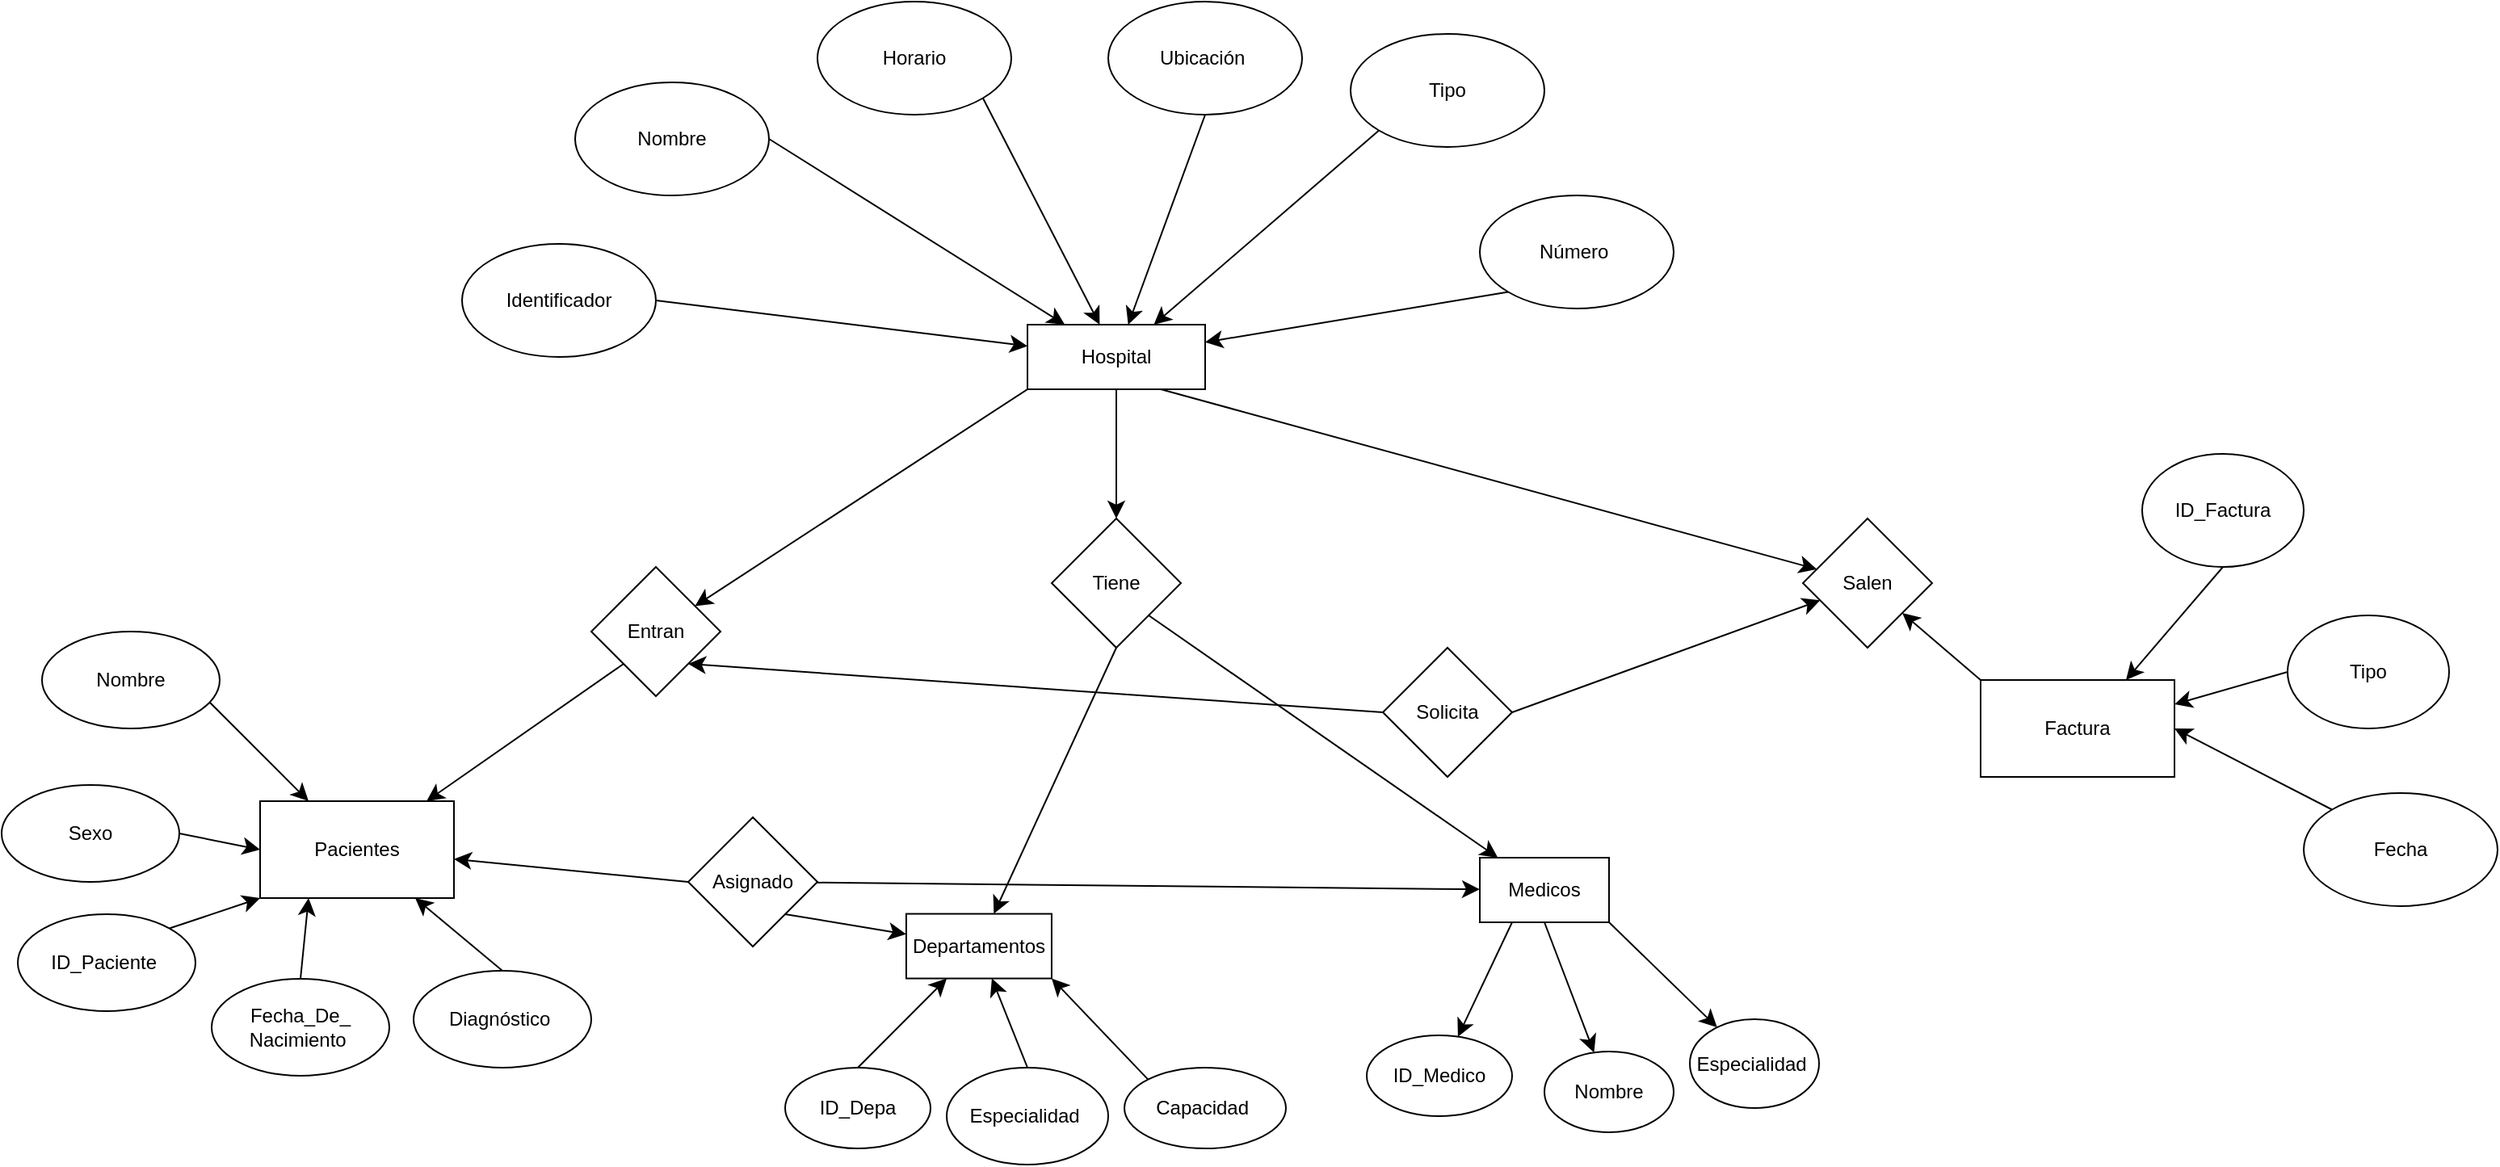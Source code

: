 <mxfile version="24.2.3" type="device">
  <diagram name="Página-1" id="kCpxWmUBt58NYkxmZNEM">
    <mxGraphModel dx="1926" dy="794" grid="1" gridSize="10" guides="1" tooltips="1" connect="1" arrows="1" fold="1" page="0" pageScale="1" pageWidth="827" pageHeight="1169" math="0" shadow="0">
      <root>
        <mxCell id="0" />
        <mxCell id="1" parent="0" />
        <mxCell id="Oe1nbQkzNArArskEWICz-32" style="edgeStyle=none;curved=1;rounded=0;orthogonalLoop=1;jettySize=auto;html=1;exitX=0;exitY=1;exitDx=0;exitDy=0;fontSize=12;startSize=8;endSize=8;" edge="1" parent="1" source="Oe1nbQkzNArArskEWICz-1" target="Oe1nbQkzNArArskEWICz-8">
          <mxGeometry relative="1" as="geometry" />
        </mxCell>
        <mxCell id="Oe1nbQkzNArArskEWICz-33" style="edgeStyle=none;curved=1;rounded=0;orthogonalLoop=1;jettySize=auto;html=1;exitX=0.5;exitY=1;exitDx=0;exitDy=0;fontSize=12;startSize=8;endSize=8;" edge="1" parent="1" source="Oe1nbQkzNArArskEWICz-1" target="Oe1nbQkzNArArskEWICz-10">
          <mxGeometry relative="1" as="geometry" />
        </mxCell>
        <mxCell id="Oe1nbQkzNArArskEWICz-34" style="edgeStyle=none;curved=1;rounded=0;orthogonalLoop=1;jettySize=auto;html=1;exitX=0.75;exitY=1;exitDx=0;exitDy=0;fontSize=12;startSize=8;endSize=8;" edge="1" parent="1" source="Oe1nbQkzNArArskEWICz-1" target="Oe1nbQkzNArArskEWICz-11">
          <mxGeometry relative="1" as="geometry" />
        </mxCell>
        <mxCell id="Oe1nbQkzNArArskEWICz-1" value="Hospital" style="rounded=0;whiteSpace=wrap;html=1;" vertex="1" parent="1">
          <mxGeometry x="340" y="260" width="110" height="40" as="geometry" />
        </mxCell>
        <mxCell id="Oe1nbQkzNArArskEWICz-27" style="edgeStyle=none;curved=1;rounded=0;orthogonalLoop=1;jettySize=auto;html=1;exitX=1;exitY=0.5;exitDx=0;exitDy=0;fontSize=12;startSize=8;endSize=8;" edge="1" parent="1" source="Oe1nbQkzNArArskEWICz-2" target="Oe1nbQkzNArArskEWICz-1">
          <mxGeometry relative="1" as="geometry" />
        </mxCell>
        <mxCell id="Oe1nbQkzNArArskEWICz-2" value="Nombre" style="ellipse;whiteSpace=wrap;html=1;" vertex="1" parent="1">
          <mxGeometry x="60" y="110" width="120" height="70" as="geometry" />
        </mxCell>
        <mxCell id="Oe1nbQkzNArArskEWICz-30" style="edgeStyle=none;curved=1;rounded=0;orthogonalLoop=1;jettySize=auto;html=1;exitX=0;exitY=1;exitDx=0;exitDy=0;fontSize=12;startSize=8;endSize=8;" edge="1" parent="1" source="Oe1nbQkzNArArskEWICz-3" target="Oe1nbQkzNArArskEWICz-1">
          <mxGeometry relative="1" as="geometry" />
        </mxCell>
        <mxCell id="Oe1nbQkzNArArskEWICz-3" value="Tipo" style="ellipse;whiteSpace=wrap;html=1;" vertex="1" parent="1">
          <mxGeometry x="540" y="80" width="120" height="70" as="geometry" />
        </mxCell>
        <mxCell id="Oe1nbQkzNArArskEWICz-29" style="edgeStyle=none;curved=1;rounded=0;orthogonalLoop=1;jettySize=auto;html=1;exitX=0.5;exitY=1;exitDx=0;exitDy=0;fontSize=12;startSize=8;endSize=8;" edge="1" parent="1" source="Oe1nbQkzNArArskEWICz-4" target="Oe1nbQkzNArArskEWICz-1">
          <mxGeometry relative="1" as="geometry" />
        </mxCell>
        <mxCell id="Oe1nbQkzNArArskEWICz-4" value="Ubicación&amp;nbsp;" style="ellipse;whiteSpace=wrap;html=1;" vertex="1" parent="1">
          <mxGeometry x="390" y="60" width="120" height="70" as="geometry" />
        </mxCell>
        <mxCell id="Oe1nbQkzNArArskEWICz-28" style="edgeStyle=none;curved=1;rounded=0;orthogonalLoop=1;jettySize=auto;html=1;exitX=1;exitY=1;exitDx=0;exitDy=0;fontSize=12;startSize=8;endSize=8;" edge="1" parent="1" source="Oe1nbQkzNArArskEWICz-5" target="Oe1nbQkzNArArskEWICz-1">
          <mxGeometry relative="1" as="geometry" />
        </mxCell>
        <mxCell id="Oe1nbQkzNArArskEWICz-5" value="Horario" style="ellipse;whiteSpace=wrap;html=1;" vertex="1" parent="1">
          <mxGeometry x="210" y="60" width="120" height="70" as="geometry" />
        </mxCell>
        <mxCell id="Oe1nbQkzNArArskEWICz-31" style="edgeStyle=none;curved=1;rounded=0;orthogonalLoop=1;jettySize=auto;html=1;exitX=0;exitY=1;exitDx=0;exitDy=0;fontSize=12;startSize=8;endSize=8;" edge="1" parent="1" source="Oe1nbQkzNArArskEWICz-6" target="Oe1nbQkzNArArskEWICz-1">
          <mxGeometry relative="1" as="geometry" />
        </mxCell>
        <mxCell id="Oe1nbQkzNArArskEWICz-6" value="Número&amp;nbsp;" style="ellipse;whiteSpace=wrap;html=1;" vertex="1" parent="1">
          <mxGeometry x="620" y="180" width="120" height="70" as="geometry" />
        </mxCell>
        <mxCell id="Oe1nbQkzNArArskEWICz-26" style="edgeStyle=none;curved=1;rounded=0;orthogonalLoop=1;jettySize=auto;html=1;exitX=1;exitY=0.5;exitDx=0;exitDy=0;fontSize=12;startSize=8;endSize=8;" edge="1" parent="1" source="Oe1nbQkzNArArskEWICz-7" target="Oe1nbQkzNArArskEWICz-1">
          <mxGeometry relative="1" as="geometry" />
        </mxCell>
        <mxCell id="Oe1nbQkzNArArskEWICz-7" value="Identificador" style="ellipse;whiteSpace=wrap;html=1;" vertex="1" parent="1">
          <mxGeometry x="-10" y="210" width="120" height="70" as="geometry" />
        </mxCell>
        <mxCell id="Oe1nbQkzNArArskEWICz-35" style="edgeStyle=none;curved=1;rounded=0;orthogonalLoop=1;jettySize=auto;html=1;exitX=0;exitY=1;exitDx=0;exitDy=0;fontSize=12;startSize=8;endSize=8;" edge="1" parent="1" source="Oe1nbQkzNArArskEWICz-8" target="Oe1nbQkzNArArskEWICz-12">
          <mxGeometry relative="1" as="geometry" />
        </mxCell>
        <mxCell id="Oe1nbQkzNArArskEWICz-8" value="Entran" style="rhombus;whiteSpace=wrap;html=1;" vertex="1" parent="1">
          <mxGeometry x="70" y="410" width="80" height="80" as="geometry" />
        </mxCell>
        <mxCell id="Oe1nbQkzNArArskEWICz-61" style="edgeStyle=none;curved=1;rounded=0;orthogonalLoop=1;jettySize=auto;html=1;exitX=0.25;exitY=1;exitDx=0;exitDy=0;fontSize=12;startSize=8;endSize=8;" edge="1" parent="1" source="Oe1nbQkzNArArskEWICz-9" target="Oe1nbQkzNArArskEWICz-48">
          <mxGeometry relative="1" as="geometry" />
        </mxCell>
        <mxCell id="Oe1nbQkzNArArskEWICz-62" style="edgeStyle=none;curved=1;rounded=0;orthogonalLoop=1;jettySize=auto;html=1;exitX=0.5;exitY=1;exitDx=0;exitDy=0;fontSize=12;startSize=8;endSize=8;" edge="1" parent="1" source="Oe1nbQkzNArArskEWICz-9" target="Oe1nbQkzNArArskEWICz-51">
          <mxGeometry relative="1" as="geometry" />
        </mxCell>
        <mxCell id="Oe1nbQkzNArArskEWICz-63" style="edgeStyle=none;curved=1;rounded=0;orthogonalLoop=1;jettySize=auto;html=1;exitX=1;exitY=1;exitDx=0;exitDy=0;fontSize=12;startSize=8;endSize=8;" edge="1" parent="1" source="Oe1nbQkzNArArskEWICz-9" target="Oe1nbQkzNArArskEWICz-50">
          <mxGeometry relative="1" as="geometry" />
        </mxCell>
        <mxCell id="Oe1nbQkzNArArskEWICz-9" value="Medicos" style="rounded=0;whiteSpace=wrap;html=1;" vertex="1" parent="1">
          <mxGeometry x="620" y="590" width="80" height="40" as="geometry" />
        </mxCell>
        <mxCell id="Oe1nbQkzNArArskEWICz-64" style="edgeStyle=none;curved=1;rounded=0;orthogonalLoop=1;jettySize=auto;html=1;exitX=0.5;exitY=1;exitDx=0;exitDy=0;fontSize=12;startSize=8;endSize=8;" edge="1" parent="1" source="Oe1nbQkzNArArskEWICz-10" target="Oe1nbQkzNArArskEWICz-13">
          <mxGeometry relative="1" as="geometry" />
        </mxCell>
        <mxCell id="Oe1nbQkzNArArskEWICz-65" style="edgeStyle=none;curved=1;rounded=0;orthogonalLoop=1;jettySize=auto;html=1;exitX=1;exitY=1;exitDx=0;exitDy=0;fontSize=12;startSize=8;endSize=8;" edge="1" parent="1" source="Oe1nbQkzNArArskEWICz-10" target="Oe1nbQkzNArArskEWICz-9">
          <mxGeometry relative="1" as="geometry" />
        </mxCell>
        <mxCell id="Oe1nbQkzNArArskEWICz-10" value="Tiene" style="rhombus;whiteSpace=wrap;html=1;" vertex="1" parent="1">
          <mxGeometry x="355" y="380" width="80" height="80" as="geometry" />
        </mxCell>
        <mxCell id="Oe1nbQkzNArArskEWICz-11" value="Salen" style="rhombus;whiteSpace=wrap;html=1;" vertex="1" parent="1">
          <mxGeometry x="820" y="380" width="80" height="80" as="geometry" />
        </mxCell>
        <mxCell id="Oe1nbQkzNArArskEWICz-12" value="Pacientes" style="rounded=0;whiteSpace=wrap;html=1;" vertex="1" parent="1">
          <mxGeometry x="-135" y="555" width="120" height="60" as="geometry" />
        </mxCell>
        <mxCell id="Oe1nbQkzNArArskEWICz-13" value="Departamentos" style="rounded=0;whiteSpace=wrap;html=1;" vertex="1" parent="1">
          <mxGeometry x="264.97" y="624.77" width="90" height="40" as="geometry" />
        </mxCell>
        <mxCell id="Oe1nbQkzNArArskEWICz-76" style="edgeStyle=none;curved=1;rounded=0;orthogonalLoop=1;jettySize=auto;html=1;exitX=0;exitY=0;exitDx=0;exitDy=0;fontSize=12;startSize=8;endSize=8;" edge="1" parent="1" source="Oe1nbQkzNArArskEWICz-14" target="Oe1nbQkzNArArskEWICz-11">
          <mxGeometry relative="1" as="geometry" />
        </mxCell>
        <mxCell id="Oe1nbQkzNArArskEWICz-14" value="Factura" style="rounded=0;whiteSpace=wrap;html=1;" vertex="1" parent="1">
          <mxGeometry x="930" y="480" width="120" height="60" as="geometry" />
        </mxCell>
        <mxCell id="Oe1nbQkzNArArskEWICz-23" style="edgeStyle=none;curved=1;rounded=0;orthogonalLoop=1;jettySize=auto;html=1;exitX=1;exitY=0;exitDx=0;exitDy=0;entryX=0;entryY=1;entryDx=0;entryDy=0;fontSize=12;startSize=8;endSize=8;" edge="1" parent="1" source="Oe1nbQkzNArArskEWICz-16" target="Oe1nbQkzNArArskEWICz-12">
          <mxGeometry relative="1" as="geometry" />
        </mxCell>
        <mxCell id="Oe1nbQkzNArArskEWICz-16" value="ID_Paciente&amp;nbsp;" style="ellipse;whiteSpace=wrap;html=1;" vertex="1" parent="1">
          <mxGeometry x="-285" y="625" width="110" height="60" as="geometry" />
        </mxCell>
        <mxCell id="Oe1nbQkzNArArskEWICz-24" style="edgeStyle=none;curved=1;rounded=0;orthogonalLoop=1;jettySize=auto;html=1;exitX=0.5;exitY=0;exitDx=0;exitDy=0;entryX=0.25;entryY=1;entryDx=0;entryDy=0;fontSize=12;startSize=8;endSize=8;" edge="1" parent="1" source="Oe1nbQkzNArArskEWICz-17" target="Oe1nbQkzNArArskEWICz-12">
          <mxGeometry relative="1" as="geometry" />
        </mxCell>
        <mxCell id="Oe1nbQkzNArArskEWICz-17" value="Fecha_De_&lt;div&gt;Nacimiento&amp;nbsp;&lt;/div&gt;" style="ellipse;whiteSpace=wrap;html=1;" vertex="1" parent="1">
          <mxGeometry x="-165" y="665" width="110" height="60" as="geometry" />
        </mxCell>
        <mxCell id="Oe1nbQkzNArArskEWICz-22" style="edgeStyle=none;curved=1;rounded=0;orthogonalLoop=1;jettySize=auto;html=1;exitX=1;exitY=0.5;exitDx=0;exitDy=0;entryX=0;entryY=0.5;entryDx=0;entryDy=0;fontSize=12;startSize=8;endSize=8;" edge="1" parent="1" source="Oe1nbQkzNArArskEWICz-18" target="Oe1nbQkzNArArskEWICz-12">
          <mxGeometry relative="1" as="geometry" />
        </mxCell>
        <mxCell id="Oe1nbQkzNArArskEWICz-18" value="Sexo" style="ellipse;whiteSpace=wrap;html=1;" vertex="1" parent="1">
          <mxGeometry x="-295" y="545" width="110" height="60" as="geometry" />
        </mxCell>
        <mxCell id="Oe1nbQkzNArArskEWICz-21" style="edgeStyle=none;curved=1;rounded=0;orthogonalLoop=1;jettySize=auto;html=1;exitX=1;exitY=0.5;exitDx=0;exitDy=0;fontSize=12;startSize=8;endSize=8;" edge="1" parent="1" target="Oe1nbQkzNArArskEWICz-12">
          <mxGeometry relative="1" as="geometry">
            <mxPoint x="-175" y="485" as="sourcePoint" />
          </mxGeometry>
        </mxCell>
        <mxCell id="Oe1nbQkzNArArskEWICz-19" value="Nombre" style="ellipse;whiteSpace=wrap;html=1;" vertex="1" parent="1">
          <mxGeometry x="-270" y="450" width="110" height="60" as="geometry" />
        </mxCell>
        <mxCell id="Oe1nbQkzNArArskEWICz-66" style="edgeStyle=none;curved=1;rounded=0;orthogonalLoop=1;jettySize=auto;html=1;exitX=0.5;exitY=0;exitDx=0;exitDy=0;fontSize=12;startSize=8;endSize=8;" edge="1" parent="1" source="Oe1nbQkzNArArskEWICz-20" target="Oe1nbQkzNArArskEWICz-12">
          <mxGeometry relative="1" as="geometry" />
        </mxCell>
        <mxCell id="Oe1nbQkzNArArskEWICz-20" value="Diagnóstico&amp;nbsp;" style="ellipse;whiteSpace=wrap;html=1;" vertex="1" parent="1">
          <mxGeometry x="-40" y="660" width="110" height="60" as="geometry" />
        </mxCell>
        <mxCell id="Oe1nbQkzNArArskEWICz-38" style="edgeStyle=none;curved=1;rounded=0;orthogonalLoop=1;jettySize=auto;html=1;exitX=0;exitY=0.5;exitDx=0;exitDy=0;fontSize=12;startSize=8;endSize=8;" edge="1" parent="1" source="Oe1nbQkzNArArskEWICz-37" target="Oe1nbQkzNArArskEWICz-12">
          <mxGeometry relative="1" as="geometry" />
        </mxCell>
        <mxCell id="Oe1nbQkzNArArskEWICz-39" value="" style="edgeStyle=none;curved=1;rounded=0;orthogonalLoop=1;jettySize=auto;html=1;fontSize=12;startSize=8;endSize=8;" edge="1" parent="1" source="Oe1nbQkzNArArskEWICz-37" target="Oe1nbQkzNArArskEWICz-9">
          <mxGeometry relative="1" as="geometry" />
        </mxCell>
        <mxCell id="Oe1nbQkzNArArskEWICz-40" style="edgeStyle=none;curved=1;rounded=0;orthogonalLoop=1;jettySize=auto;html=1;exitX=1;exitY=1;exitDx=0;exitDy=0;fontSize=12;startSize=8;endSize=8;" edge="1" parent="1" source="Oe1nbQkzNArArskEWICz-37" target="Oe1nbQkzNArArskEWICz-13">
          <mxGeometry relative="1" as="geometry" />
        </mxCell>
        <mxCell id="Oe1nbQkzNArArskEWICz-37" value="Asignado" style="rhombus;whiteSpace=wrap;html=1;" vertex="1" parent="1">
          <mxGeometry x="130" y="565" width="80" height="80" as="geometry" />
        </mxCell>
        <mxCell id="Oe1nbQkzNArArskEWICz-69" style="edgeStyle=none;curved=1;rounded=0;orthogonalLoop=1;jettySize=auto;html=1;exitX=0.5;exitY=0;exitDx=0;exitDy=0;fontSize=12;startSize=8;endSize=8;" edge="1" parent="1" source="Oe1nbQkzNArArskEWICz-44" target="Oe1nbQkzNArArskEWICz-13">
          <mxGeometry relative="1" as="geometry" />
        </mxCell>
        <mxCell id="Oe1nbQkzNArArskEWICz-44" value="ID_Depa" style="ellipse;whiteSpace=wrap;html=1;" vertex="1" parent="1">
          <mxGeometry x="190" y="720" width="90" height="50" as="geometry" />
        </mxCell>
        <mxCell id="Oe1nbQkzNArArskEWICz-75" style="edgeStyle=none;curved=1;rounded=0;orthogonalLoop=1;jettySize=auto;html=1;exitX=0;exitY=0.5;exitDx=0;exitDy=0;entryX=1;entryY=0.25;entryDx=0;entryDy=0;fontSize=12;startSize=8;endSize=8;" edge="1" parent="1" source="Oe1nbQkzNArArskEWICz-45" target="Oe1nbQkzNArArskEWICz-14">
          <mxGeometry relative="1" as="geometry" />
        </mxCell>
        <mxCell id="Oe1nbQkzNArArskEWICz-45" value="Tipo" style="ellipse;whiteSpace=wrap;html=1;" vertex="1" parent="1">
          <mxGeometry x="1120" y="440" width="100" height="70" as="geometry" />
        </mxCell>
        <mxCell id="Oe1nbQkzNArArskEWICz-70" style="edgeStyle=none;curved=1;rounded=0;orthogonalLoop=1;jettySize=auto;html=1;exitX=0.5;exitY=0;exitDx=0;exitDy=0;fontSize=12;startSize=8;endSize=8;" edge="1" parent="1" source="Oe1nbQkzNArArskEWICz-46" target="Oe1nbQkzNArArskEWICz-13">
          <mxGeometry relative="1" as="geometry" />
        </mxCell>
        <mxCell id="Oe1nbQkzNArArskEWICz-46" value="Especialidad&amp;nbsp;" style="ellipse;whiteSpace=wrap;html=1;" vertex="1" parent="1">
          <mxGeometry x="290" y="720" width="100" height="60" as="geometry" />
        </mxCell>
        <mxCell id="Oe1nbQkzNArArskEWICz-72" style="edgeStyle=none;curved=1;rounded=0;orthogonalLoop=1;jettySize=auto;html=1;exitX=0.5;exitY=1;exitDx=0;exitDy=0;entryX=0.75;entryY=0;entryDx=0;entryDy=0;fontSize=12;startSize=8;endSize=8;" edge="1" parent="1" source="Oe1nbQkzNArArskEWICz-47" target="Oe1nbQkzNArArskEWICz-14">
          <mxGeometry relative="1" as="geometry" />
        </mxCell>
        <mxCell id="Oe1nbQkzNArArskEWICz-47" value="ID_Factura" style="ellipse;whiteSpace=wrap;html=1;" vertex="1" parent="1">
          <mxGeometry x="1030" y="340" width="100" height="70" as="geometry" />
        </mxCell>
        <mxCell id="Oe1nbQkzNArArskEWICz-48" value="ID_Medico" style="ellipse;whiteSpace=wrap;html=1;" vertex="1" parent="1">
          <mxGeometry x="550" y="700" width="90" height="50" as="geometry" />
        </mxCell>
        <mxCell id="Oe1nbQkzNArArskEWICz-71" style="edgeStyle=none;curved=1;rounded=0;orthogonalLoop=1;jettySize=auto;html=1;exitX=0;exitY=0;exitDx=0;exitDy=0;entryX=1;entryY=1;entryDx=0;entryDy=0;fontSize=12;startSize=8;endSize=8;" edge="1" parent="1" source="Oe1nbQkzNArArskEWICz-49" target="Oe1nbQkzNArArskEWICz-13">
          <mxGeometry relative="1" as="geometry" />
        </mxCell>
        <mxCell id="Oe1nbQkzNArArskEWICz-49" value="Capacidad&amp;nbsp;" style="ellipse;whiteSpace=wrap;html=1;" vertex="1" parent="1">
          <mxGeometry x="400" y="720" width="100" height="50" as="geometry" />
        </mxCell>
        <mxCell id="Oe1nbQkzNArArskEWICz-50" value="Especialidad&amp;nbsp;" style="ellipse;whiteSpace=wrap;html=1;" vertex="1" parent="1">
          <mxGeometry x="750" y="690" width="80" height="55" as="geometry" />
        </mxCell>
        <mxCell id="Oe1nbQkzNArArskEWICz-51" value="Nombre" style="ellipse;whiteSpace=wrap;html=1;" vertex="1" parent="1">
          <mxGeometry x="660" y="710" width="80" height="50" as="geometry" />
        </mxCell>
        <mxCell id="Oe1nbQkzNArArskEWICz-67" style="edgeStyle=none;curved=1;rounded=0;orthogonalLoop=1;jettySize=auto;html=1;exitX=1;exitY=0;exitDx=0;exitDy=0;fontSize=12;startSize=8;endSize=8;" edge="1" parent="1" source="Oe1nbQkzNArArskEWICz-44" target="Oe1nbQkzNArArskEWICz-44">
          <mxGeometry relative="1" as="geometry" />
        </mxCell>
        <mxCell id="Oe1nbQkzNArArskEWICz-74" style="edgeStyle=none;curved=1;rounded=0;orthogonalLoop=1;jettySize=auto;html=1;exitX=0;exitY=0;exitDx=0;exitDy=0;entryX=1;entryY=0.5;entryDx=0;entryDy=0;fontSize=12;startSize=8;endSize=8;" edge="1" parent="1" source="Oe1nbQkzNArArskEWICz-73" target="Oe1nbQkzNArArskEWICz-14">
          <mxGeometry relative="1" as="geometry" />
        </mxCell>
        <mxCell id="Oe1nbQkzNArArskEWICz-73" value="Fecha" style="ellipse;whiteSpace=wrap;html=1;" vertex="1" parent="1">
          <mxGeometry x="1130" y="550" width="120" height="70" as="geometry" />
        </mxCell>
        <mxCell id="Oe1nbQkzNArArskEWICz-87" style="edgeStyle=none;curved=1;rounded=0;orthogonalLoop=1;jettySize=auto;html=1;exitX=1;exitY=0.5;exitDx=0;exitDy=0;fontSize=12;startSize=8;endSize=8;" edge="1" parent="1" source="Oe1nbQkzNArArskEWICz-86" target="Oe1nbQkzNArArskEWICz-11">
          <mxGeometry relative="1" as="geometry" />
        </mxCell>
        <mxCell id="Oe1nbQkzNArArskEWICz-88" style="edgeStyle=none;curved=1;rounded=0;orthogonalLoop=1;jettySize=auto;html=1;exitX=0;exitY=0.5;exitDx=0;exitDy=0;entryX=1;entryY=1;entryDx=0;entryDy=0;fontSize=12;startSize=8;endSize=8;" edge="1" parent="1" source="Oe1nbQkzNArArskEWICz-86" target="Oe1nbQkzNArArskEWICz-8">
          <mxGeometry relative="1" as="geometry" />
        </mxCell>
        <mxCell id="Oe1nbQkzNArArskEWICz-86" value="Solicita" style="rhombus;whiteSpace=wrap;html=1;" vertex="1" parent="1">
          <mxGeometry x="560" y="460" width="80" height="80" as="geometry" />
        </mxCell>
      </root>
    </mxGraphModel>
  </diagram>
</mxfile>
